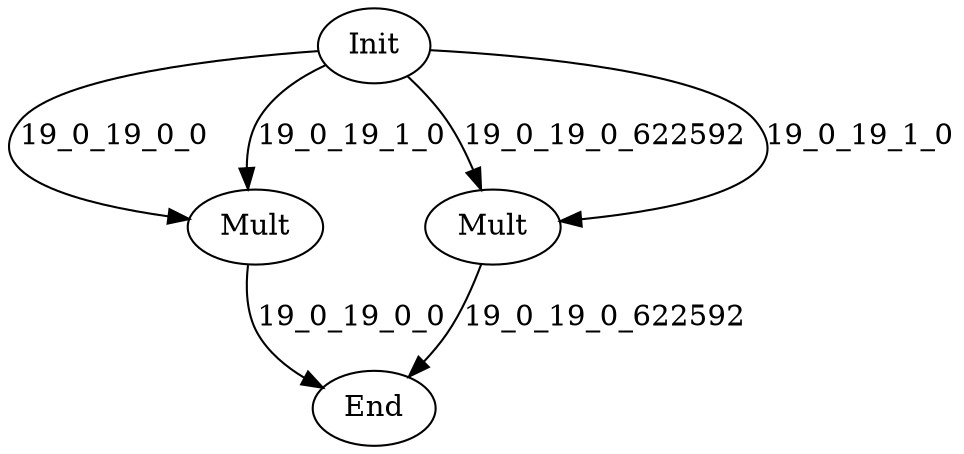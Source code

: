 digraph G {
Init[label="Init"];
Init[label="Init"];
End[label="End"];
MultAx[label="Mult"];
MultBx[label="Mult"];
Init -> MultAx[label="19_0_19_0_0"];
Init -> MultAx[label="19_0_19_1_0"];
Init -> MultBx[label="19_0_19_0_622592"];
Init -> MultBx[label="19_0_19_1_0"];
MultAx -> End[label="19_0_19_0_0"];
MultBx -> End[label="19_0_19_0_622592"];
}